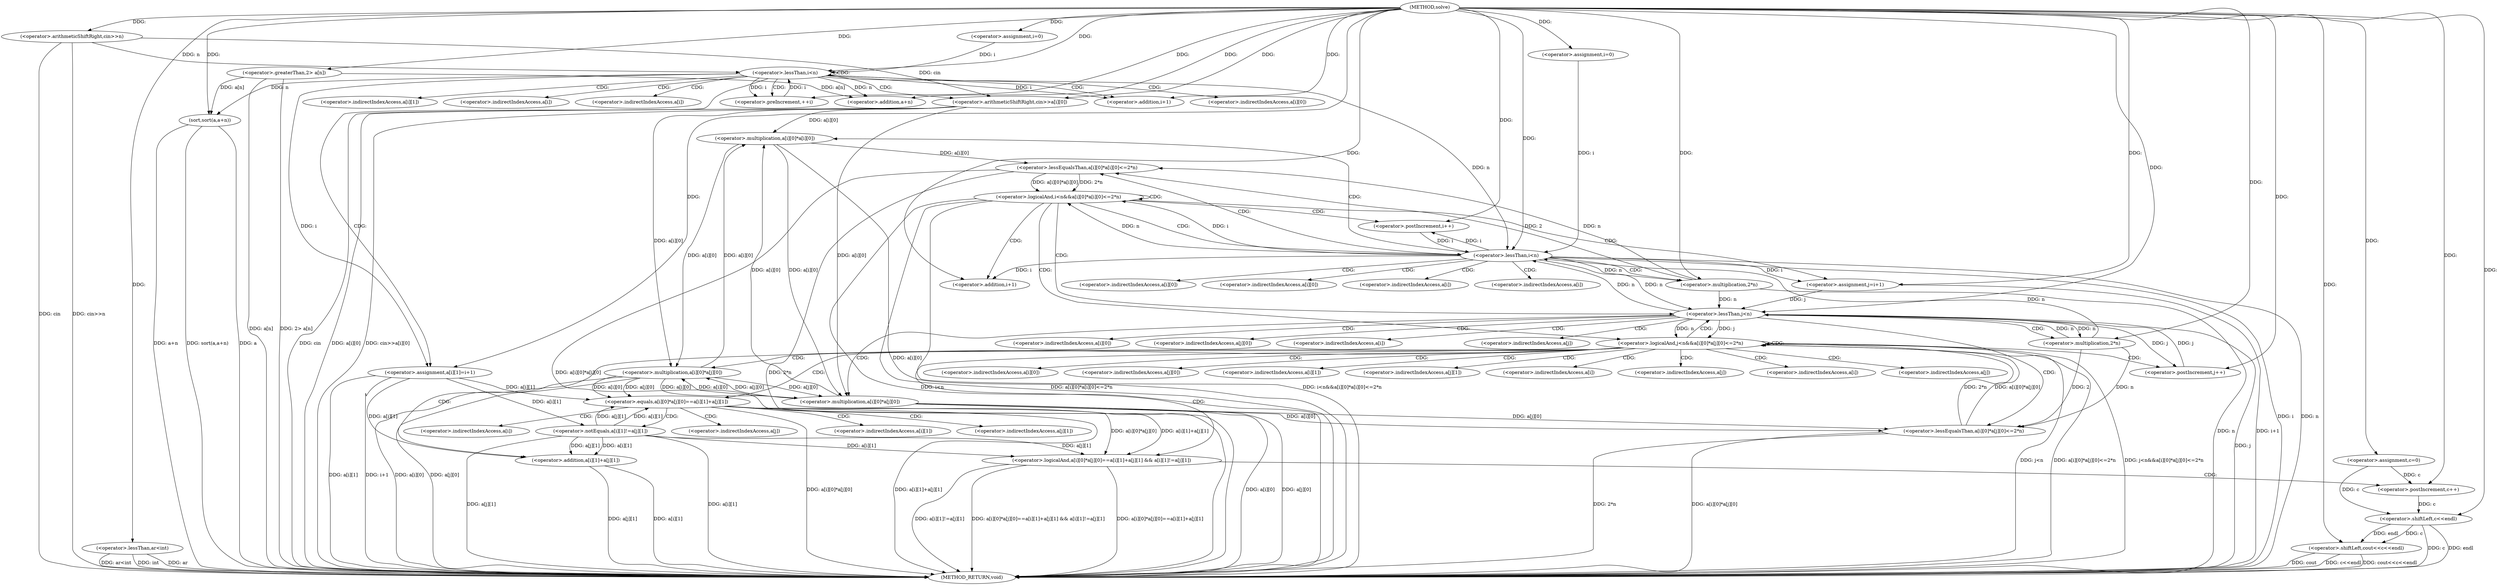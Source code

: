 digraph "solve" {  
"1000267" [label = "(METHOD,solve)" ]
"1000418" [label = "(METHOD_RETURN,void)" ]
"1000271" [label = "(<operator>.assignment,c=0)" ]
"1000274" [label = "(<operator>.arithmeticShiftRight,cin>>n)" ]
"1000313" [label = "(sort,sort(a,a+n))" ]
"1000413" [label = "(<operator>.shiftLeft,cout<<c<<endl)" ]
"1000278" [label = "(<operator>.lessThan,ar<int)" ]
"1000281" [label = "(<operator>.greaterThan,2> a[n])" ]
"1000288" [label = "(<operator>.assignment,i=0)" ]
"1000291" [label = "(<operator>.lessThan,i<n)" ]
"1000294" [label = "(<operator>.preIncrement,++i)" ]
"1000320" [label = "(<operator>.assignment,i=0)" ]
"1000323" [label = "(<operator>.logicalAnd,i<n&&a[i][0]*a[i][0]<=2*n)" ]
"1000342" [label = "(<operator>.postIncrement,i++)" ]
"1000297" [label = "(<operator>.arithmeticShiftRight,cin>>a[i][0])" ]
"1000304" [label = "(<operator>.assignment,a[i][1]=i+1)" ]
"1000315" [label = "(<operator>.addition,a+n)" ]
"1000415" [label = "(<operator>.shiftLeft,c<<endl)" ]
"1000324" [label = "(<operator>.lessThan,i<n)" ]
"1000327" [label = "(<operator>.lessEqualsThan,a[i][0]*a[i][0]<=2*n)" ]
"1000347" [label = "(<operator>.assignment,j=i+1)" ]
"1000352" [label = "(<operator>.logicalAnd,j<n&&a[i][0]*a[j][0]<=2*n)" ]
"1000371" [label = "(<operator>.postIncrement,j++)" ]
"1000310" [label = "(<operator>.addition,i+1)" ]
"1000328" [label = "(<operator>.multiplication,a[i][0]*a[i][0])" ]
"1000339" [label = "(<operator>.multiplication,2*n)" ]
"1000349" [label = "(<operator>.addition,i+1)" ]
"1000353" [label = "(<operator>.lessThan,j<n)" ]
"1000356" [label = "(<operator>.lessEqualsThan,a[i][0]*a[j][0]<=2*n)" ]
"1000375" [label = "(<operator>.logicalAnd,a[i][0]*a[j][0]==a[i][1]+a[j][1] && a[i][1]!=a[j][1])" ]
"1000357" [label = "(<operator>.multiplication,a[i][0]*a[j][0])" ]
"1000368" [label = "(<operator>.multiplication,2*n)" ]
"1000411" [label = "(<operator>.postIncrement,c++)" ]
"1000376" [label = "(<operator>.equals,a[i][0]*a[j][0]==a[i][1]+a[j][1])" ]
"1000399" [label = "(<operator>.notEquals,a[i][1]!=a[j][1])" ]
"1000377" [label = "(<operator>.multiplication,a[i][0]*a[j][0])" ]
"1000388" [label = "(<operator>.addition,a[i][1]+a[j][1])" ]
"1000299" [label = "(<operator>.indirectIndexAccess,a[i][0])" ]
"1000305" [label = "(<operator>.indirectIndexAccess,a[i][1])" ]
"1000300" [label = "(<operator>.indirectIndexAccess,a[i])" ]
"1000306" [label = "(<operator>.indirectIndexAccess,a[i])" ]
"1000329" [label = "(<operator>.indirectIndexAccess,a[i][0])" ]
"1000334" [label = "(<operator>.indirectIndexAccess,a[i][0])" ]
"1000330" [label = "(<operator>.indirectIndexAccess,a[i])" ]
"1000335" [label = "(<operator>.indirectIndexAccess,a[i])" ]
"1000358" [label = "(<operator>.indirectIndexAccess,a[i][0])" ]
"1000363" [label = "(<operator>.indirectIndexAccess,a[j][0])" ]
"1000359" [label = "(<operator>.indirectIndexAccess,a[i])" ]
"1000364" [label = "(<operator>.indirectIndexAccess,a[j])" ]
"1000400" [label = "(<operator>.indirectIndexAccess,a[i][1])" ]
"1000405" [label = "(<operator>.indirectIndexAccess,a[j][1])" ]
"1000378" [label = "(<operator>.indirectIndexAccess,a[i][0])" ]
"1000383" [label = "(<operator>.indirectIndexAccess,a[j][0])" ]
"1000389" [label = "(<operator>.indirectIndexAccess,a[i][1])" ]
"1000394" [label = "(<operator>.indirectIndexAccess,a[j][1])" ]
"1000401" [label = "(<operator>.indirectIndexAccess,a[i])" ]
"1000406" [label = "(<operator>.indirectIndexAccess,a[j])" ]
"1000379" [label = "(<operator>.indirectIndexAccess,a[i])" ]
"1000384" [label = "(<operator>.indirectIndexAccess,a[j])" ]
"1000390" [label = "(<operator>.indirectIndexAccess,a[i])" ]
"1000395" [label = "(<operator>.indirectIndexAccess,a[j])" ]
  "1000274" -> "1000418"  [ label = "DDG: cin"] 
  "1000274" -> "1000418"  [ label = "DDG: cin>>n"] 
  "1000278" -> "1000418"  [ label = "DDG: ar"] 
  "1000278" -> "1000418"  [ label = "DDG: ar<int"] 
  "1000281" -> "1000418"  [ label = "DDG: a[n]"] 
  "1000281" -> "1000418"  [ label = "DDG: 2> a[n]"] 
  "1000313" -> "1000418"  [ label = "DDG: a"] 
  "1000313" -> "1000418"  [ label = "DDG: a+n"] 
  "1000313" -> "1000418"  [ label = "DDG: sort(a,a+n)"] 
  "1000324" -> "1000418"  [ label = "DDG: i"] 
  "1000324" -> "1000418"  [ label = "DDG: n"] 
  "1000323" -> "1000418"  [ label = "DDG: i<n"] 
  "1000328" -> "1000418"  [ label = "DDG: a[i][0]"] 
  "1000327" -> "1000418"  [ label = "DDG: a[i][0]*a[i][0]"] 
  "1000339" -> "1000418"  [ label = "DDG: n"] 
  "1000327" -> "1000418"  [ label = "DDG: 2*n"] 
  "1000323" -> "1000418"  [ label = "DDG: a[i][0]*a[i][0]<=2*n"] 
  "1000323" -> "1000418"  [ label = "DDG: i<n&&a[i][0]*a[i][0]<=2*n"] 
  "1000415" -> "1000418"  [ label = "DDG: c"] 
  "1000413" -> "1000418"  [ label = "DDG: c<<endl"] 
  "1000413" -> "1000418"  [ label = "DDG: cout<<c<<endl"] 
  "1000347" -> "1000418"  [ label = "DDG: i+1"] 
  "1000353" -> "1000418"  [ label = "DDG: j"] 
  "1000352" -> "1000418"  [ label = "DDG: j<n"] 
  "1000357" -> "1000418"  [ label = "DDG: a[i][0]"] 
  "1000357" -> "1000418"  [ label = "DDG: a[j][0]"] 
  "1000356" -> "1000418"  [ label = "DDG: a[i][0]*a[j][0]"] 
  "1000356" -> "1000418"  [ label = "DDG: 2*n"] 
  "1000352" -> "1000418"  [ label = "DDG: a[i][0]*a[j][0]<=2*n"] 
  "1000352" -> "1000418"  [ label = "DDG: j<n&&a[i][0]*a[j][0]<=2*n"] 
  "1000377" -> "1000418"  [ label = "DDG: a[i][0]"] 
  "1000377" -> "1000418"  [ label = "DDG: a[j][0]"] 
  "1000376" -> "1000418"  [ label = "DDG: a[i][0]*a[j][0]"] 
  "1000388" -> "1000418"  [ label = "DDG: a[i][1]"] 
  "1000388" -> "1000418"  [ label = "DDG: a[j][1]"] 
  "1000376" -> "1000418"  [ label = "DDG: a[i][1]+a[j][1]"] 
  "1000375" -> "1000418"  [ label = "DDG: a[i][0]*a[j][0]==a[i][1]+a[j][1]"] 
  "1000399" -> "1000418"  [ label = "DDG: a[i][1]"] 
  "1000399" -> "1000418"  [ label = "DDG: a[j][1]"] 
  "1000375" -> "1000418"  [ label = "DDG: a[i][1]!=a[j][1]"] 
  "1000375" -> "1000418"  [ label = "DDG: a[i][0]*a[j][0]==a[i][1]+a[j][1] && a[i][1]!=a[j][1]"] 
  "1000297" -> "1000418"  [ label = "DDG: cin"] 
  "1000297" -> "1000418"  [ label = "DDG: a[i][0]"] 
  "1000297" -> "1000418"  [ label = "DDG: cin>>a[i][0]"] 
  "1000304" -> "1000418"  [ label = "DDG: a[i][1]"] 
  "1000304" -> "1000418"  [ label = "DDG: i+1"] 
  "1000278" -> "1000418"  [ label = "DDG: int"] 
  "1000415" -> "1000418"  [ label = "DDG: endl"] 
  "1000413" -> "1000418"  [ label = "DDG: cout"] 
  "1000267" -> "1000271"  [ label = "DDG: "] 
  "1000267" -> "1000274"  [ label = "DDG: "] 
  "1000267" -> "1000288"  [ label = "DDG: "] 
  "1000281" -> "1000313"  [ label = "DDG: a[n]"] 
  "1000267" -> "1000313"  [ label = "DDG: "] 
  "1000291" -> "1000313"  [ label = "DDG: n"] 
  "1000267" -> "1000320"  [ label = "DDG: "] 
  "1000267" -> "1000413"  [ label = "DDG: "] 
  "1000415" -> "1000413"  [ label = "DDG: endl"] 
  "1000415" -> "1000413"  [ label = "DDG: c"] 
  "1000267" -> "1000278"  [ label = "DDG: "] 
  "1000267" -> "1000281"  [ label = "DDG: "] 
  "1000288" -> "1000291"  [ label = "DDG: i"] 
  "1000294" -> "1000291"  [ label = "DDG: i"] 
  "1000267" -> "1000291"  [ label = "DDG: "] 
  "1000274" -> "1000291"  [ label = "DDG: n"] 
  "1000267" -> "1000294"  [ label = "DDG: "] 
  "1000291" -> "1000294"  [ label = "DDG: i"] 
  "1000267" -> "1000304"  [ label = "DDG: "] 
  "1000291" -> "1000304"  [ label = "DDG: i"] 
  "1000281" -> "1000315"  [ label = "DDG: a[n]"] 
  "1000267" -> "1000315"  [ label = "DDG: "] 
  "1000291" -> "1000315"  [ label = "DDG: n"] 
  "1000324" -> "1000323"  [ label = "DDG: i"] 
  "1000324" -> "1000323"  [ label = "DDG: n"] 
  "1000327" -> "1000323"  [ label = "DDG: a[i][0]*a[i][0]"] 
  "1000327" -> "1000323"  [ label = "DDG: 2*n"] 
  "1000267" -> "1000342"  [ label = "DDG: "] 
  "1000324" -> "1000342"  [ label = "DDG: i"] 
  "1000271" -> "1000415"  [ label = "DDG: c"] 
  "1000411" -> "1000415"  [ label = "DDG: c"] 
  "1000267" -> "1000415"  [ label = "DDG: "] 
  "1000274" -> "1000297"  [ label = "DDG: cin"] 
  "1000267" -> "1000297"  [ label = "DDG: "] 
  "1000320" -> "1000324"  [ label = "DDG: i"] 
  "1000342" -> "1000324"  [ label = "DDG: i"] 
  "1000267" -> "1000324"  [ label = "DDG: "] 
  "1000353" -> "1000324"  [ label = "DDG: n"] 
  "1000368" -> "1000324"  [ label = "DDG: n"] 
  "1000291" -> "1000324"  [ label = "DDG: n"] 
  "1000328" -> "1000327"  [ label = "DDG: a[i][0]"] 
  "1000339" -> "1000327"  [ label = "DDG: n"] 
  "1000339" -> "1000327"  [ label = "DDG: 2"] 
  "1000267" -> "1000347"  [ label = "DDG: "] 
  "1000324" -> "1000347"  [ label = "DDG: i"] 
  "1000291" -> "1000310"  [ label = "DDG: i"] 
  "1000267" -> "1000310"  [ label = "DDG: "] 
  "1000357" -> "1000328"  [ label = "DDG: a[i][0]"] 
  "1000377" -> "1000328"  [ label = "DDG: a[i][0]"] 
  "1000297" -> "1000328"  [ label = "DDG: a[i][0]"] 
  "1000267" -> "1000339"  [ label = "DDG: "] 
  "1000324" -> "1000339"  [ label = "DDG: n"] 
  "1000353" -> "1000352"  [ label = "DDG: n"] 
  "1000353" -> "1000352"  [ label = "DDG: j"] 
  "1000356" -> "1000352"  [ label = "DDG: 2*n"] 
  "1000356" -> "1000352"  [ label = "DDG: a[i][0]*a[j][0]"] 
  "1000353" -> "1000371"  [ label = "DDG: j"] 
  "1000267" -> "1000371"  [ label = "DDG: "] 
  "1000324" -> "1000349"  [ label = "DDG: i"] 
  "1000267" -> "1000349"  [ label = "DDG: "] 
  "1000347" -> "1000353"  [ label = "DDG: j"] 
  "1000371" -> "1000353"  [ label = "DDG: j"] 
  "1000267" -> "1000353"  [ label = "DDG: "] 
  "1000324" -> "1000353"  [ label = "DDG: n"] 
  "1000339" -> "1000353"  [ label = "DDG: n"] 
  "1000368" -> "1000353"  [ label = "DDG: n"] 
  "1000357" -> "1000356"  [ label = "DDG: a[j][0]"] 
  "1000357" -> "1000356"  [ label = "DDG: a[i][0]"] 
  "1000368" -> "1000356"  [ label = "DDG: n"] 
  "1000368" -> "1000356"  [ label = "DDG: 2"] 
  "1000328" -> "1000357"  [ label = "DDG: a[i][0]"] 
  "1000377" -> "1000357"  [ label = "DDG: a[i][0]"] 
  "1000297" -> "1000357"  [ label = "DDG: a[i][0]"] 
  "1000377" -> "1000357"  [ label = "DDG: a[j][0]"] 
  "1000267" -> "1000368"  [ label = "DDG: "] 
  "1000353" -> "1000368"  [ label = "DDG: n"] 
  "1000376" -> "1000375"  [ label = "DDG: a[i][0]*a[j][0]"] 
  "1000376" -> "1000375"  [ label = "DDG: a[i][1]+a[j][1]"] 
  "1000399" -> "1000375"  [ label = "DDG: a[j][1]"] 
  "1000399" -> "1000375"  [ label = "DDG: a[i][1]"] 
  "1000377" -> "1000376"  [ label = "DDG: a[j][0]"] 
  "1000377" -> "1000376"  [ label = "DDG: a[i][0]"] 
  "1000399" -> "1000376"  [ label = "DDG: a[j][1]"] 
  "1000399" -> "1000376"  [ label = "DDG: a[i][1]"] 
  "1000304" -> "1000376"  [ label = "DDG: a[i][1]"] 
  "1000304" -> "1000399"  [ label = "DDG: a[i][1]"] 
  "1000271" -> "1000411"  [ label = "DDG: c"] 
  "1000267" -> "1000411"  [ label = "DDG: "] 
  "1000328" -> "1000377"  [ label = "DDG: a[i][0]"] 
  "1000357" -> "1000377"  [ label = "DDG: a[i][0]"] 
  "1000297" -> "1000377"  [ label = "DDG: a[i][0]"] 
  "1000357" -> "1000377"  [ label = "DDG: a[j][0]"] 
  "1000399" -> "1000388"  [ label = "DDG: a[i][1]"] 
  "1000304" -> "1000388"  [ label = "DDG: a[i][1]"] 
  "1000399" -> "1000388"  [ label = "DDG: a[j][1]"] 
  "1000291" -> "1000294"  [ label = "CDG: "] 
  "1000291" -> "1000305"  [ label = "CDG: "] 
  "1000291" -> "1000310"  [ label = "CDG: "] 
  "1000291" -> "1000291"  [ label = "CDG: "] 
  "1000291" -> "1000300"  [ label = "CDG: "] 
  "1000291" -> "1000304"  [ label = "CDG: "] 
  "1000291" -> "1000297"  [ label = "CDG: "] 
  "1000291" -> "1000306"  [ label = "CDG: "] 
  "1000291" -> "1000299"  [ label = "CDG: "] 
  "1000323" -> "1000353"  [ label = "CDG: "] 
  "1000323" -> "1000349"  [ label = "CDG: "] 
  "1000323" -> "1000352"  [ label = "CDG: "] 
  "1000323" -> "1000342"  [ label = "CDG: "] 
  "1000323" -> "1000323"  [ label = "CDG: "] 
  "1000323" -> "1000324"  [ label = "CDG: "] 
  "1000323" -> "1000347"  [ label = "CDG: "] 
  "1000324" -> "1000330"  [ label = "CDG: "] 
  "1000324" -> "1000329"  [ label = "CDG: "] 
  "1000324" -> "1000334"  [ label = "CDG: "] 
  "1000324" -> "1000339"  [ label = "CDG: "] 
  "1000324" -> "1000328"  [ label = "CDG: "] 
  "1000324" -> "1000335"  [ label = "CDG: "] 
  "1000324" -> "1000327"  [ label = "CDG: "] 
  "1000352" -> "1000389"  [ label = "CDG: "] 
  "1000352" -> "1000379"  [ label = "CDG: "] 
  "1000352" -> "1000371"  [ label = "CDG: "] 
  "1000352" -> "1000353"  [ label = "CDG: "] 
  "1000352" -> "1000388"  [ label = "CDG: "] 
  "1000352" -> "1000383"  [ label = "CDG: "] 
  "1000352" -> "1000375"  [ label = "CDG: "] 
  "1000352" -> "1000376"  [ label = "CDG: "] 
  "1000352" -> "1000394"  [ label = "CDG: "] 
  "1000352" -> "1000378"  [ label = "CDG: "] 
  "1000352" -> "1000352"  [ label = "CDG: "] 
  "1000352" -> "1000384"  [ label = "CDG: "] 
  "1000352" -> "1000377"  [ label = "CDG: "] 
  "1000352" -> "1000390"  [ label = "CDG: "] 
  "1000352" -> "1000395"  [ label = "CDG: "] 
  "1000353" -> "1000368"  [ label = "CDG: "] 
  "1000353" -> "1000357"  [ label = "CDG: "] 
  "1000353" -> "1000363"  [ label = "CDG: "] 
  "1000353" -> "1000364"  [ label = "CDG: "] 
  "1000353" -> "1000359"  [ label = "CDG: "] 
  "1000353" -> "1000356"  [ label = "CDG: "] 
  "1000353" -> "1000358"  [ label = "CDG: "] 
  "1000375" -> "1000411"  [ label = "CDG: "] 
  "1000376" -> "1000406"  [ label = "CDG: "] 
  "1000376" -> "1000405"  [ label = "CDG: "] 
  "1000376" -> "1000401"  [ label = "CDG: "] 
  "1000376" -> "1000400"  [ label = "CDG: "] 
  "1000376" -> "1000399"  [ label = "CDG: "] 
}
